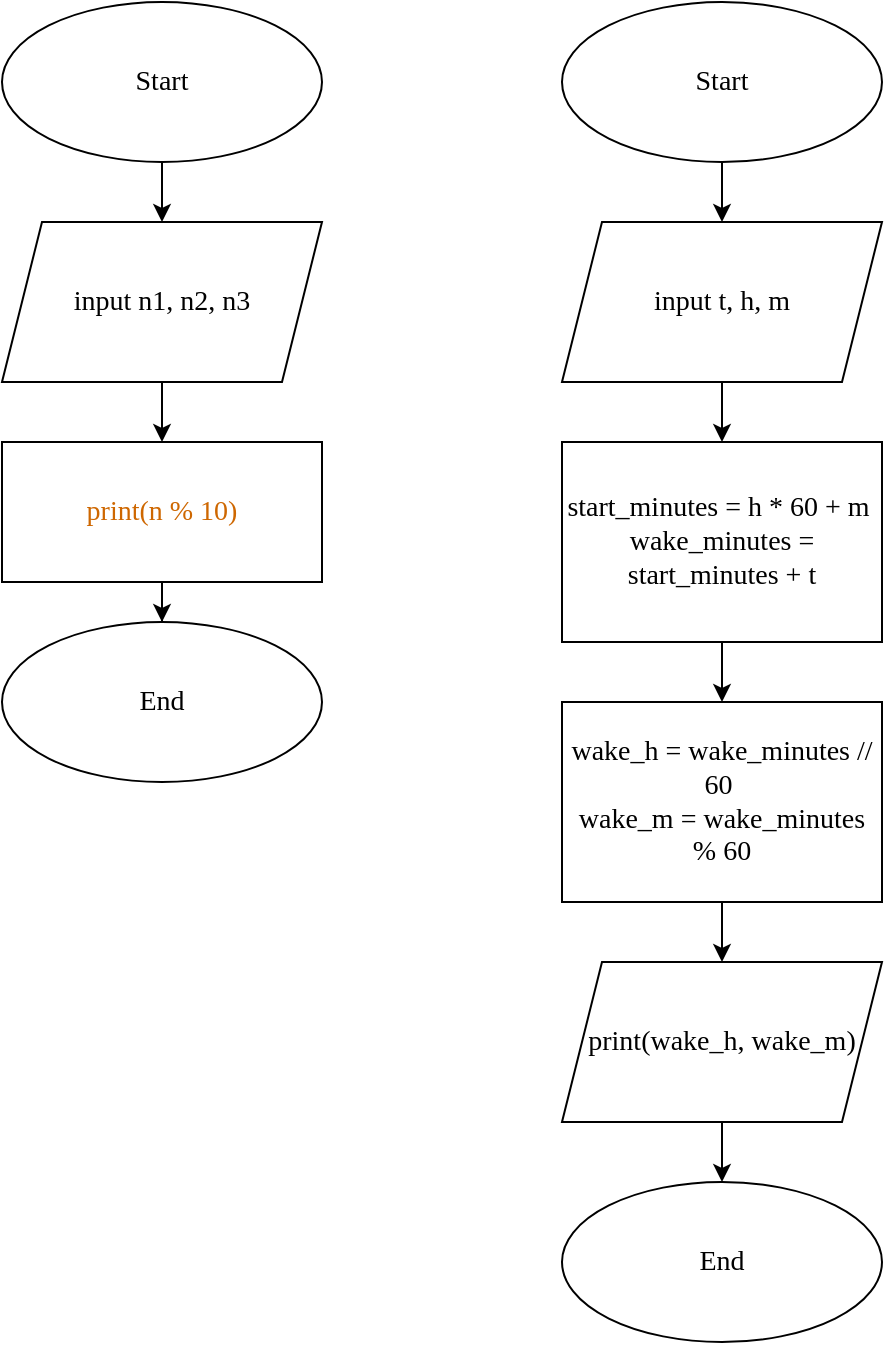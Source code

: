 <mxfile version="28.2.3">
  <diagram name="Сторінка-1" id="v8a_toTa-uV2rgwLmd4Q">
    <mxGraphModel dx="1042" dy="1731" grid="1" gridSize="10" guides="1" tooltips="1" connect="1" arrows="1" fold="1" page="1" pageScale="1" pageWidth="827" pageHeight="1169" math="0" shadow="0">
      <root>
        <mxCell id="0" />
        <mxCell id="1" parent="0" />
        <mxCell id="VYtOwLHK-UtDq02r6OU--4" value="" style="edgeStyle=orthogonalEdgeStyle;rounded=0;orthogonalLoop=1;jettySize=auto;html=1;fontFamily=Times New Roman;fontSize=14;" edge="1" parent="1" source="VYtOwLHK-UtDq02r6OU--1" target="VYtOwLHK-UtDq02r6OU--3">
          <mxGeometry relative="1" as="geometry" />
        </mxCell>
        <mxCell id="VYtOwLHK-UtDq02r6OU--1" value="&lt;font&gt;Start&lt;/font&gt;" style="ellipse;whiteSpace=wrap;html=1;fontFamily=Times New Roman;fontSize=14;" vertex="1" parent="1">
          <mxGeometry x="80" y="-1120" width="160" height="80" as="geometry" />
        </mxCell>
        <mxCell id="VYtOwLHK-UtDq02r6OU--6" value="" style="edgeStyle=orthogonalEdgeStyle;rounded=0;orthogonalLoop=1;jettySize=auto;html=1;fontFamily=Times New Roman;fontSize=14;" edge="1" parent="1" source="VYtOwLHK-UtDq02r6OU--3" target="VYtOwLHK-UtDq02r6OU--5">
          <mxGeometry relative="1" as="geometry" />
        </mxCell>
        <mxCell id="VYtOwLHK-UtDq02r6OU--3" value="input n1, n2, n3" style="shape=parallelogram;perimeter=parallelogramPerimeter;whiteSpace=wrap;html=1;fixedSize=1;fontFamily=Times New Roman;fontSize=14;" vertex="1" parent="1">
          <mxGeometry x="80" y="-1010" width="160" height="80" as="geometry" />
        </mxCell>
        <mxCell id="VYtOwLHK-UtDq02r6OU--10" value="" style="edgeStyle=orthogonalEdgeStyle;rounded=0;orthogonalLoop=1;jettySize=auto;html=1;fontFamily=Times New Roman;fontSize=14;" edge="1" parent="1" source="VYtOwLHK-UtDq02r6OU--5" target="VYtOwLHK-UtDq02r6OU--9">
          <mxGeometry relative="1" as="geometry" />
        </mxCell>
        <mxCell id="VYtOwLHK-UtDq02r6OU--5" value="&lt;font style=&quot;color: light-dark(rgb(206, 103, 0), rgb(255, 255, 255));&quot;&gt;&lt;span style=&quot;white-space: pre;&quot;&gt;print(n % 10)&lt;/span&gt;&lt;/font&gt;" style="whiteSpace=wrap;html=1;fontFamily=Times New Roman;fontSize=14;" vertex="1" parent="1">
          <mxGeometry x="80" y="-900" width="160" height="70" as="geometry" />
        </mxCell>
        <mxCell id="VYtOwLHK-UtDq02r6OU--9" value="End" style="ellipse;whiteSpace=wrap;html=1;fontFamily=Times New Roman;fontSize=14;" vertex="1" parent="1">
          <mxGeometry x="80" y="-810" width="160" height="80" as="geometry" />
        </mxCell>
        <mxCell id="VYtOwLHK-UtDq02r6OU--23" value="" style="edgeStyle=orthogonalEdgeStyle;rounded=0;orthogonalLoop=1;jettySize=auto;html=1;" edge="1" parent="1" source="VYtOwLHK-UtDq02r6OU--11" target="VYtOwLHK-UtDq02r6OU--12">
          <mxGeometry relative="1" as="geometry" />
        </mxCell>
        <mxCell id="VYtOwLHK-UtDq02r6OU--11" value="&lt;font&gt;Start&lt;/font&gt;" style="ellipse;whiteSpace=wrap;html=1;fontFamily=Times New Roman;fontSize=14;" vertex="1" parent="1">
          <mxGeometry x="360" y="-1120" width="160" height="80" as="geometry" />
        </mxCell>
        <mxCell id="VYtOwLHK-UtDq02r6OU--16" value="" style="edgeStyle=orthogonalEdgeStyle;rounded=0;orthogonalLoop=1;jettySize=auto;html=1;" edge="1" parent="1" source="VYtOwLHK-UtDq02r6OU--12" target="VYtOwLHK-UtDq02r6OU--15">
          <mxGeometry relative="1" as="geometry" />
        </mxCell>
        <mxCell id="VYtOwLHK-UtDq02r6OU--12" value="input t, h, m" style="shape=parallelogram;perimeter=parallelogramPerimeter;whiteSpace=wrap;html=1;fixedSize=1;fontFamily=Times New Roman;fontSize=14;" vertex="1" parent="1">
          <mxGeometry x="360" y="-1010" width="160" height="80" as="geometry" />
        </mxCell>
        <mxCell id="VYtOwLHK-UtDq02r6OU--18" value="" style="edgeStyle=orthogonalEdgeStyle;rounded=0;orthogonalLoop=1;jettySize=auto;html=1;" edge="1" parent="1" source="VYtOwLHK-UtDq02r6OU--15" target="VYtOwLHK-UtDq02r6OU--17">
          <mxGeometry relative="1" as="geometry" />
        </mxCell>
        <mxCell id="VYtOwLHK-UtDq02r6OU--15" value="start_minutes = h * 60 + m&amp;nbsp;&lt;div&gt;&lt;span style=&quot;background-color: transparent; color: light-dark(rgb(0, 0, 0), rgb(255, 255, 255));&quot;&gt;wake_minutes =&lt;/span&gt;&lt;/div&gt;&lt;div&gt;&lt;span style=&quot;background-color: transparent; color: light-dark(rgb(0, 0, 0), rgb(255, 255, 255));&quot;&gt;start_minutes + t&lt;/span&gt;&lt;/div&gt;" style="whiteSpace=wrap;html=1;fontFamily=Times New Roman;fontSize=14;" vertex="1" parent="1">
          <mxGeometry x="360" y="-900" width="160" height="100" as="geometry" />
        </mxCell>
        <mxCell id="VYtOwLHK-UtDq02r6OU--21" value="" style="edgeStyle=orthogonalEdgeStyle;rounded=0;orthogonalLoop=1;jettySize=auto;html=1;" edge="1" parent="1" source="VYtOwLHK-UtDq02r6OU--17" target="VYtOwLHK-UtDq02r6OU--19">
          <mxGeometry relative="1" as="geometry" />
        </mxCell>
        <mxCell id="VYtOwLHK-UtDq02r6OU--17" value="wake_h = wake_minutes // 60&amp;nbsp;&lt;div&gt;wake_m = wake_minutes % 60&lt;/div&gt;" style="whiteSpace=wrap;html=1;fontFamily=Times New Roman;fontSize=14;" vertex="1" parent="1">
          <mxGeometry x="360" y="-770" width="160" height="100" as="geometry" />
        </mxCell>
        <mxCell id="VYtOwLHK-UtDq02r6OU--22" value="" style="edgeStyle=orthogonalEdgeStyle;rounded=0;orthogonalLoop=1;jettySize=auto;html=1;" edge="1" parent="1" source="VYtOwLHK-UtDq02r6OU--19" target="VYtOwLHK-UtDq02r6OU--20">
          <mxGeometry relative="1" as="geometry" />
        </mxCell>
        <mxCell id="VYtOwLHK-UtDq02r6OU--19" value="print(wake_h, wake_m)" style="shape=parallelogram;perimeter=parallelogramPerimeter;whiteSpace=wrap;html=1;fixedSize=1;fontFamily=Times New Roman;fontSize=14;" vertex="1" parent="1">
          <mxGeometry x="360" y="-640" width="160" height="80" as="geometry" />
        </mxCell>
        <mxCell id="VYtOwLHK-UtDq02r6OU--20" value="End" style="ellipse;whiteSpace=wrap;html=1;fontFamily=Times New Roman;fontSize=14;" vertex="1" parent="1">
          <mxGeometry x="360" y="-530" width="160" height="80" as="geometry" />
        </mxCell>
      </root>
    </mxGraphModel>
  </diagram>
</mxfile>
